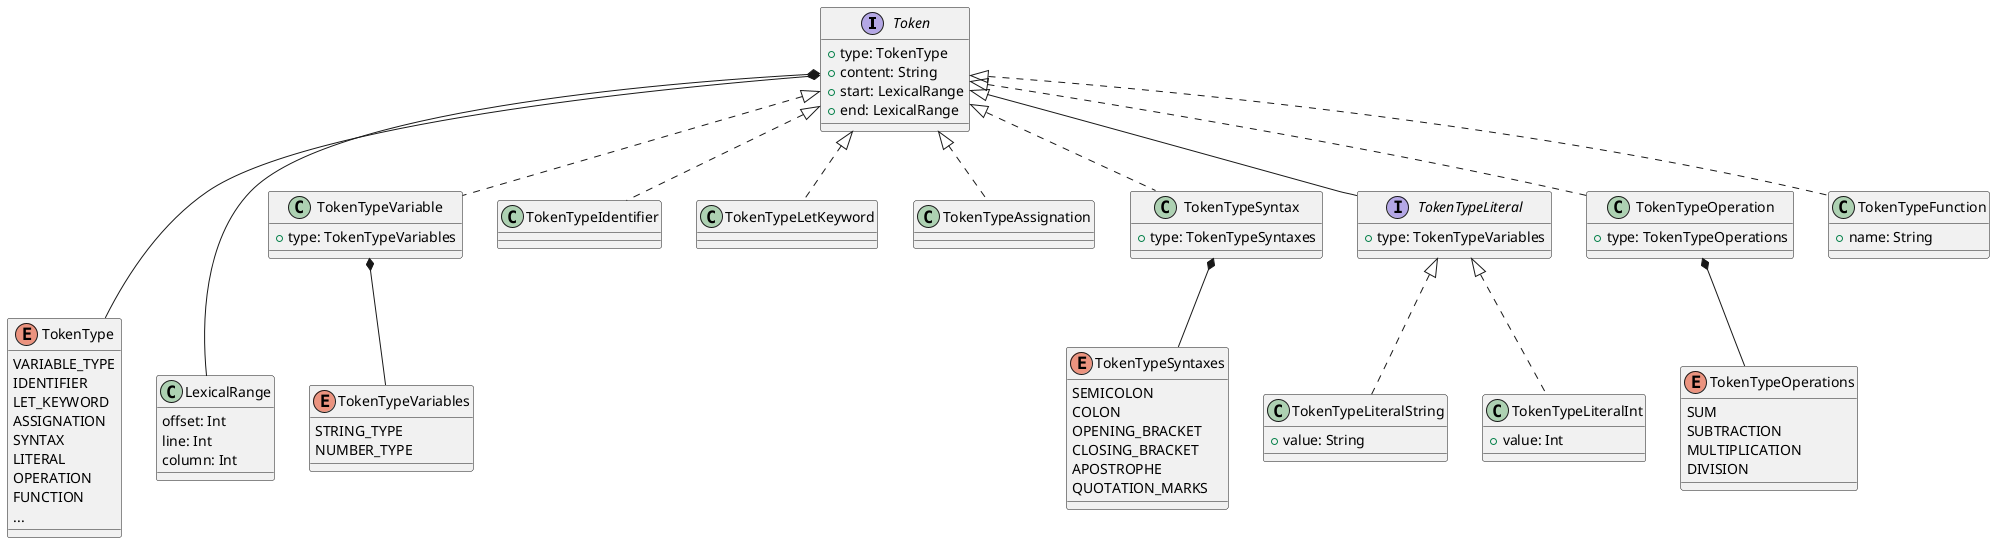 @startuml
'https://plantuml.com/class-diagram


interface Token {
+ type: TokenType
+ content: String
+ start: LexicalRange
+ end: LexicalRange
}
Token *--- TokenType

class LexicalRange {
offset: Int
line: Int
column: Int
}
Token *--- LexicalRange

class TokenTypeVariable implements Token {
+ type: TokenTypeVariables
}
TokenTypeVariable *-- TokenTypeVariables

class TokenTypeIdentifier implements Token {
}

class TokenTypeLetKeyword implements Token {
}

class TokenTypeAssignation implements Token {
}

class TokenTypeSyntax implements Token {
+ type: TokenTypeSyntaxes
}
TokenTypeSyntax *-- TokenTypeSyntaxes

interface TokenTypeLiteral implements Token {
+ type: TokenTypeVariables
}

class TokenTypeLiteralString implements TokenTypeLiteral {
+ value: String
}

class TokenTypeLiteralInt implements TokenTypeLiteral {
+ value: Int
}

class TokenTypeOperation implements Token {
+ type: TokenTypeOperations
}
TokenTypeOperation *-- TokenTypeOperations

class TokenTypeFunction implements Token {
+ name: String
}

' let a : number = 5;
' println("hola");
enum TokenType {
VARIABLE_TYPE
IDENTIFIER
LET_KEYWORD
ASSIGNATION
SYNTAX
LITERAL
OPERATION
FUNCTION
...
}

enum TokenTypeVariables {
STRING_TYPE
NUMBER_TYPE
}

enum TokenTypeSyntaxes {
SEMICOLON
COLON
OPENING_BRACKET
CLOSING_BRACKET
APOSTROPHE
QUOTATION_MARKS
}

enum TokenTypeOperations {
SUM
SUBTRACTION
MULTIPLICATION
DIVISION
}

@enduml